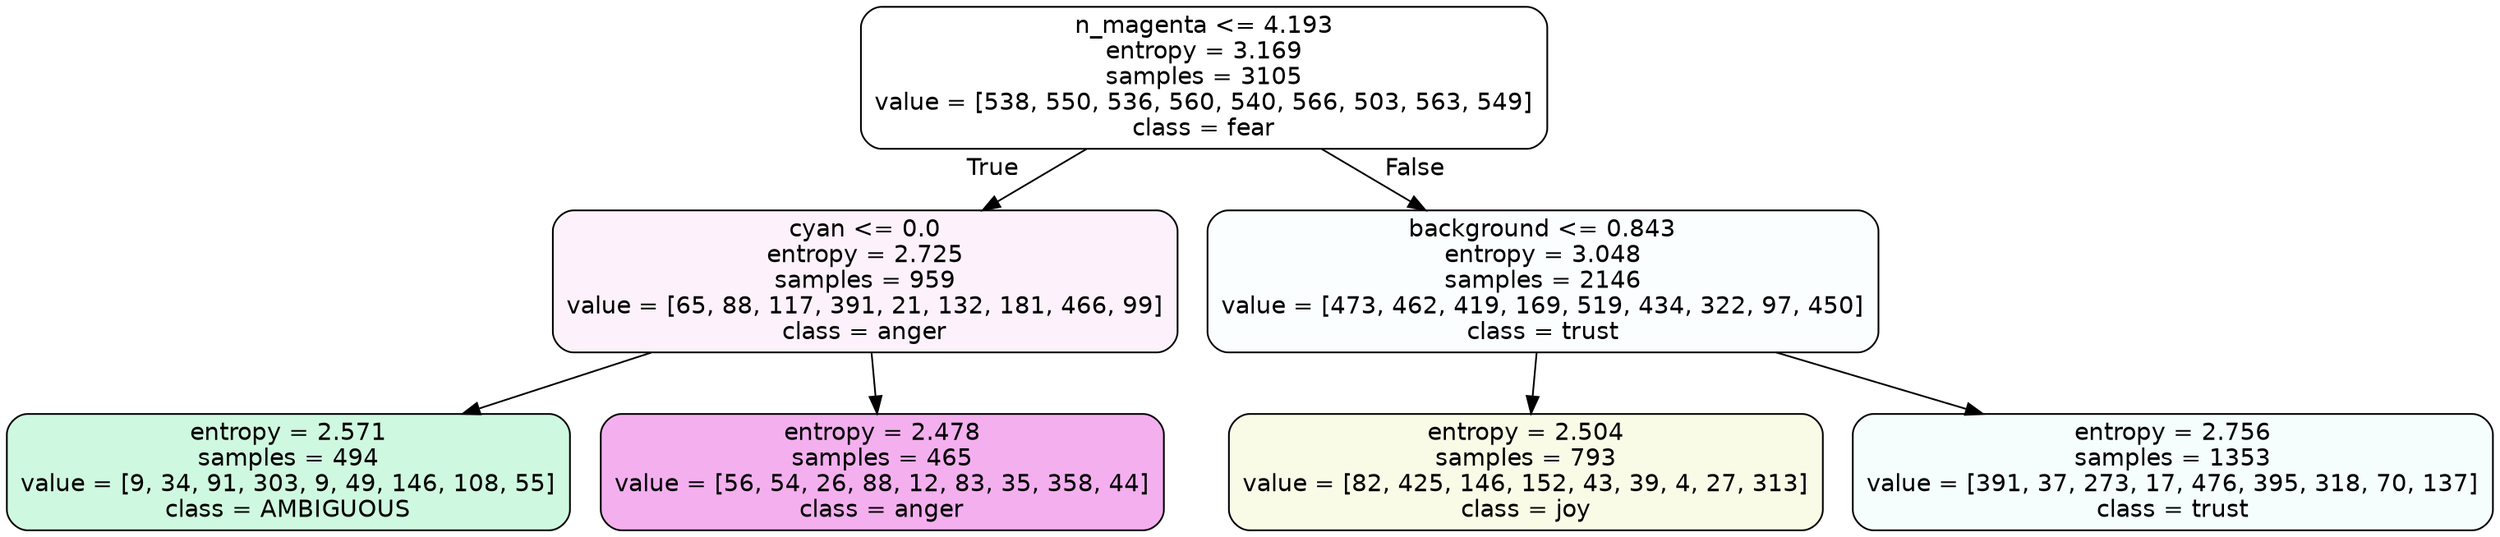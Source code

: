 digraph Tree {
node [shape=box, style="filled, rounded", color="black", fontname=helvetica] ;
edge [fontname=helvetica] ;
0 [label="n_magenta <= 4.193\nentropy = 3.169\nsamples = 3105\nvalue = [538, 550, 536, 560, 540, 566, 503, 563, 549]\nclass = fear", fillcolor="#3964e500"] ;
1 [label="cyan <= 0.0\nentropy = 2.725\nsamples = 959\nvalue = [65, 88, 117, 391, 21, 132, 181, 466, 99]\nclass = anger", fillcolor="#e539d710"] ;
0 -> 1 [labeldistance=2.5, labelangle=45, headlabel="True"] ;
2 [label="entropy = 2.571\nsamples = 494\nvalue = [9, 34, 91, 303, 9, 49, 146, 108, 55]\nclass = AMBIGUOUS", fillcolor="#39e5813d"] ;
1 -> 2 ;
3 [label="entropy = 2.478\nsamples = 465\nvalue = [56, 54, 26, 88, 12, 83, 35, 358, 44]\nclass = anger", fillcolor="#e539d767"] ;
1 -> 3 ;
4 [label="background <= 0.843\nentropy = 3.048\nsamples = 2146\nvalue = [473, 462, 419, 169, 519, 434, 322, 97, 450]\nclass = trust", fillcolor="#39d7e504"] ;
0 -> 4 [labeldistance=2.5, labelangle=-45, headlabel="False"] ;
5 [label="entropy = 2.504\nsamples = 793\nvalue = [82, 425, 146, 152, 43, 39, 4, 27, 313]\nclass = joy", fillcolor="#d7e5391f"] ;
4 -> 5 ;
6 [label="entropy = 2.756\nsamples = 1353\nvalue = [391, 37, 273, 17, 476, 395, 318, 70, 137]\nclass = trust", fillcolor="#39d7e50c"] ;
4 -> 6 ;
}